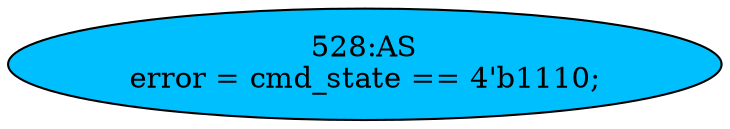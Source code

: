 strict digraph "" {
	node [label="\N"];
	"528:AS"	 [ast="<pyverilog.vparser.ast.Assign object at 0x7f1167bd4dd0>",
		def_var="['error']",
		fillcolor=deepskyblue,
		label="528:AS
error = cmd_state == 4'b1110;",
		statements="[]",
		style=filled,
		typ=Assign,
		use_var="['cmd_state']"];
}
